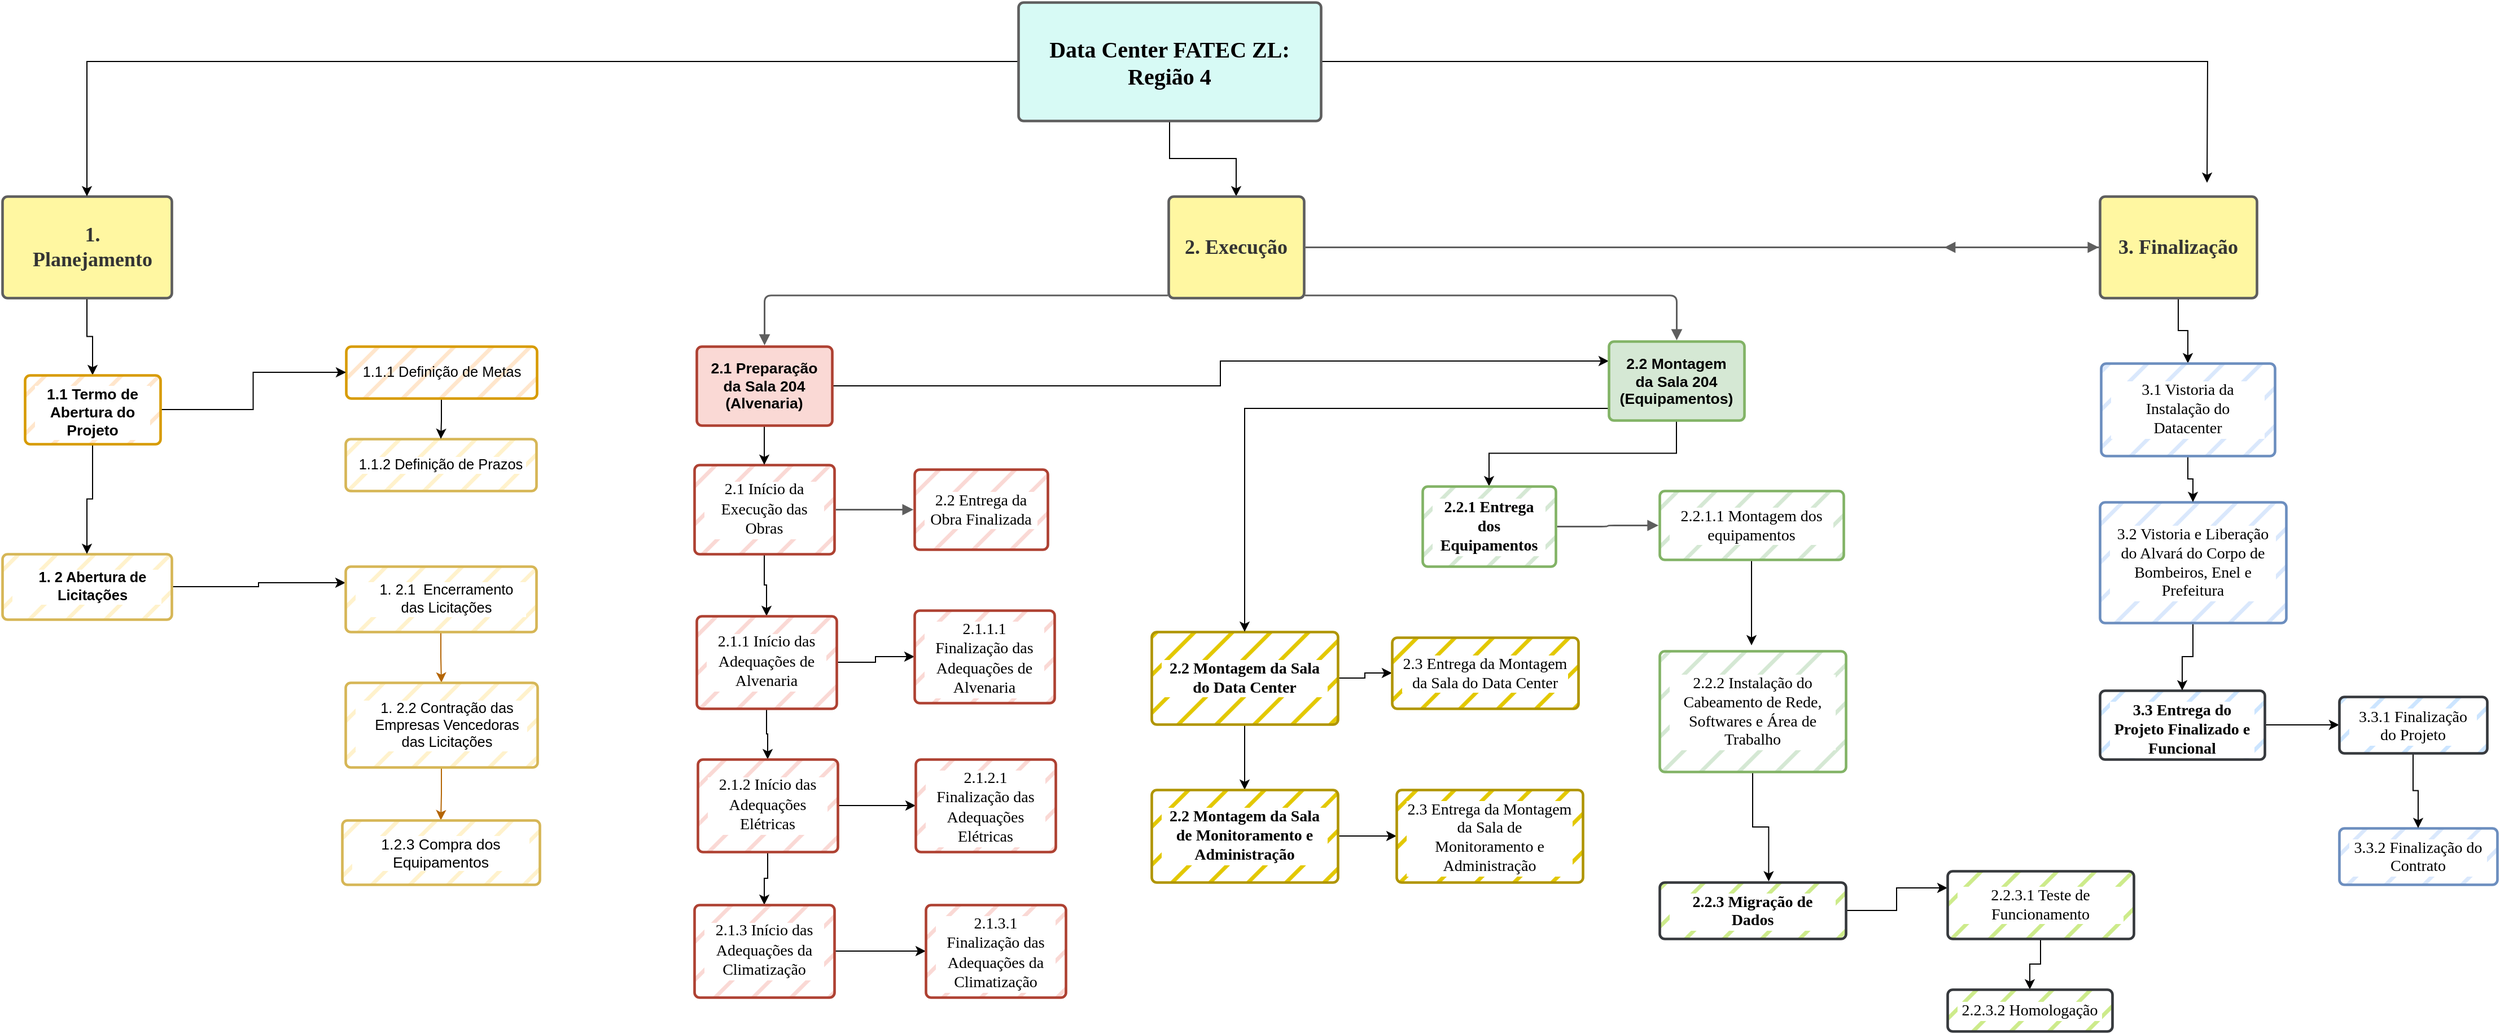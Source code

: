 <mxfile version="20.3.1" type="github"><diagram id="pBVWvam3wnCtwDXCx5tf" name="Página-1"><mxGraphModel dx="4152" dy="2156" grid="1" gridSize="10" guides="1" tooltips="1" connect="1" arrows="1" fold="1" page="1" pageScale="1" pageWidth="827" pageHeight="1169" math="0" shadow="0"><root><mxCell id="0"/><mxCell id="1" parent="0"/><mxCell id="UnOlbadOd7ll6OuZDbeb-7" style="edgeStyle=orthogonalEdgeStyle;rounded=0;orthogonalLoop=1;jettySize=auto;html=1;fontFamily=Times New Roman;fontSize=14;fontColor=none;" edge="1" parent="1" source="cai903bxbJSRQh_kawU3-7" target="cai903bxbJSRQh_kawU3-39"><mxGeometry relative="1" as="geometry"/></mxCell><UserObject label="&lt;ol style=&quot;margin: 0px; padding-left: 10px; list-style-position: inside; list-style-type: decimal; font-size: 18px;&quot;&gt;&lt;li style=&quot;text-align: center; color: rgb(51, 51, 51); font-size: 18px;&quot;&gt;&lt;span style=&quot;margin-left: 0px; margin-top: -2px; font-size: 18px;&quot;&gt;&lt;span style=&quot;font-size: 18px; color: rgb(51, 51, 51);&quot;&gt;Planejamento&lt;/span&gt;&lt;/span&gt;&lt;/li&gt;&lt;/ol&gt;" lucidchartObjectId="dANJ43AdOED." id="cai903bxbJSRQh_kawU3-7"><mxCell style="html=1;overflow=block;blockSpacing=1;whiteSpace=wrap;fontSize=18;spacing=9;strokeColor=#5e5e5e;strokeOpacity=100;fillOpacity=100;rounded=1;absoluteArcSize=1;arcSize=9;fillColor=#fff7a1;strokeWidth=2.3;fontFamily=Times New Roman;fontStyle=1" parent="1" vertex="1"><mxGeometry x="136" y="301" width="150" height="90" as="geometry"/></mxCell></UserObject><UserObject label="" lucidchartObjectId="IBNJFD.9jjcm" id="cai903bxbJSRQh_kawU3-9"><mxCell style="html=1;jettySize=18;whiteSpace=wrap;fontSize=16;strokeColor=#5E5E5E;strokeWidth=1.5;rounded=1;arcSize=12;edgeStyle=orthogonalEdgeStyle;startArrow=none;endArrow=block;endFill=1;exitX=1.009;exitY=0.5;exitPerimeter=0;entryX=-0.008;entryY=0.5;entryPerimeter=0;fontFamily=Times New Roman;" parent="1" source="cai903bxbJSRQh_kawU3-20" target="cai903bxbJSRQh_kawU3-21" edge="1"><mxGeometry width="100" height="100" relative="1" as="geometry"><Array as="points"/></mxGeometry></mxCell></UserObject><mxCell id="cai903bxbJSRQh_kawU3-96" style="edgeStyle=orthogonalEdgeStyle;rounded=0;orthogonalLoop=1;jettySize=auto;html=1;fontFamily=Times New Roman;fontSize=20;" parent="1" source="cai903bxbJSRQh_kawU3-10" target="cai903bxbJSRQh_kawU3-20" edge="1"><mxGeometry relative="1" as="geometry"/></mxCell><mxCell id="cai903bxbJSRQh_kawU3-97" style="edgeStyle=orthogonalEdgeStyle;rounded=0;orthogonalLoop=1;jettySize=auto;html=1;fontFamily=Times New Roman;fontSize=20;" parent="1" source="cai903bxbJSRQh_kawU3-10" edge="1"><mxGeometry relative="1" as="geometry"><mxPoint x="2089" y="289" as="targetPoint"/></mxGeometry></mxCell><mxCell id="UnOlbadOd7ll6OuZDbeb-6" style="edgeStyle=orthogonalEdgeStyle;rounded=0;orthogonalLoop=1;jettySize=auto;html=1;entryX=0.5;entryY=0;entryDx=0;entryDy=0;fontFamily=Times New Roman;fontSize=14;fontColor=none;" edge="1" parent="1" source="cai903bxbJSRQh_kawU3-10" target="cai903bxbJSRQh_kawU3-7"><mxGeometry relative="1" as="geometry"/></mxCell><UserObject label="Data Center  FATEC ZL: Região 4" lucidchartObjectId="nCNJGLdHx1h4" id="cai903bxbJSRQh_kawU3-10"><mxCell style="html=1;overflow=block;blockSpacing=1;whiteSpace=wrap;fontSize=20;fontColor=default;fontStyle=1;align=center;spacing=9;strokeColor=#5e5e5e;strokeOpacity=100;fillOpacity=100;rounded=1;absoluteArcSize=1;arcSize=9;fillColor=#d7faf5;strokeWidth=2.3;fontFamily=Times New Roman;labelBackgroundColor=none;verticalAlign=middle;" parent="1" vertex="1"><mxGeometry x="1036" y="129" width="268" height="105" as="geometry"/></mxCell></UserObject><mxCell id="UnOlbadOd7ll6OuZDbeb-10" style="edgeStyle=orthogonalEdgeStyle;rounded=0;orthogonalLoop=1;jettySize=auto;html=1;entryX=0;entryY=0.25;entryDx=0;entryDy=0;fontFamily=Times New Roman;fontSize=14;fontColor=none;" edge="1" parent="1" source="cai903bxbJSRQh_kawU3-17" target="cai903bxbJSRQh_kawU3-25"><mxGeometry relative="1" as="geometry"/></mxCell><UserObject label="&lt;ol style=&quot;margin: 0px; padding-left: 10px;list-style-position: inside; list-style-type:decimal&quot;&gt;&lt;li style=&quot;text-align:center;color:#000000;font-size:12.7px;&quot;&gt;&lt;span style=&quot;margin-left: 0px;margin-top: -2px;&quot;&gt;&lt;span style=&quot;font-size:12.7px;color:#000000;&quot;&gt;2 Abertura de Licitações&lt;/span&gt;&lt;/span&gt;&lt;/li&gt;&lt;/ol&gt;" lucidchartObjectId="9GNJ9Z34LmmI" id="cai903bxbJSRQh_kawU3-17"><mxCell style="html=1;overflow=block;blockSpacing=1;whiteSpace=wrap;fontSize=13;spacing=9;strokeColor=#d6b656;strokeOpacity=100;fillOpacity=100;rounded=1;absoluteArcSize=1;arcSize=9;fillColor=#fff2cc;strokeWidth=2.3;fillStyle=hatch;fontStyle=1;labelBorderColor=none;labelBackgroundColor=default;" parent="1" vertex="1"><mxGeometry x="136" y="618" width="150" height="58" as="geometry"/></mxCell></UserObject><UserObject label="1.1.2 Definição de Prazos" lucidchartObjectId="OINJUcEOpU69" id="cai903bxbJSRQh_kawU3-18"><mxCell style="html=1;overflow=block;blockSpacing=1;whiteSpace=wrap;fontSize=12.7;align=center;spacing=9;strokeColor=#d6b656;strokeOpacity=100;rounded=1;absoluteArcSize=1;arcSize=9;strokeWidth=2.3;fillColor=#fff2cc;fillStyle=hatch;labelBackgroundColor=default;" parent="1" vertex="1"><mxGeometry x="440" y="516" width="169" height="46" as="geometry"/></mxCell></UserObject><mxCell id="cai903bxbJSRQh_kawU3-82" style="edgeStyle=orthogonalEdgeStyle;rounded=0;orthogonalLoop=1;jettySize=auto;html=1;fontFamily=Times New Roman;fontSize=14;" parent="1" source="cai903bxbJSRQh_kawU3-19" edge="1"><mxGeometry relative="1" as="geometry"><mxPoint x="1685.5" y="699" as="targetPoint"/></mxGeometry></mxCell><UserObject label="2.2.1.1 Montagem dos equipamentos" lucidchartObjectId="fWNJ.m-0Mv20" id="cai903bxbJSRQh_kawU3-19"><mxCell style="html=1;overflow=block;blockSpacing=1;whiteSpace=wrap;fontSize=14;align=center;spacing=9;strokeColor=#82b366;strokeOpacity=100;rounded=1;absoluteArcSize=1;arcSize=9;strokeWidth=2.3;fontFamily=Times New Roman;fillColor=#d5e8d4;gradientColor=none;fillStyle=hatch;labelBackgroundColor=default;" parent="1" vertex="1"><mxGeometry x="1604" y="562" width="163" height="61" as="geometry"/></mxCell></UserObject><UserObject label="2. Execução" lucidchartObjectId="JANJaRIf61rP" id="cai903bxbJSRQh_kawU3-20"><mxCell style="html=1;overflow=block;blockSpacing=1;whiteSpace=wrap;fontSize=18;fontColor=#333333;fontStyle=1;align=center;spacing=9;strokeColor=#5e5e5e;strokeOpacity=100;fillOpacity=100;rounded=1;absoluteArcSize=1;arcSize=9;fillColor=#fff7a1;strokeWidth=2.3;fontFamily=Times New Roman;" parent="1" vertex="1"><mxGeometry x="1169" y="301" width="120" height="90" as="geometry"/></mxCell></UserObject><mxCell id="cai903bxbJSRQh_kawU3-86" value="" style="edgeStyle=orthogonalEdgeStyle;rounded=0;orthogonalLoop=1;jettySize=auto;html=1;" parent="1" source="cai903bxbJSRQh_kawU3-21" target="cai903bxbJSRQh_kawU3-34" edge="1"><mxGeometry relative="1" as="geometry"/></mxCell><UserObject label="3. Finalização" lucidchartObjectId="YANJnLT.GxSS" id="cai903bxbJSRQh_kawU3-21"><mxCell style="html=1;overflow=block;blockSpacing=1;whiteSpace=wrap;fontSize=18;fontColor=#333333;fontStyle=1;align=center;spacing=9;strokeColor=#5e5e5e;strokeOpacity=100;fillOpacity=100;rounded=1;absoluteArcSize=1;arcSize=9;fillColor=#fff7a1;strokeWidth=2.3;fontFamily=Times New Roman;" parent="1" vertex="1"><mxGeometry x="1994" y="301" width="139" height="90" as="geometry"/></mxCell></UserObject><mxCell id="UnOlbadOd7ll6OuZDbeb-11" value="" style="edgeStyle=orthogonalEdgeStyle;rounded=0;orthogonalLoop=1;jettySize=auto;html=1;fontFamily=Times New Roman;fontSize=14;fontColor=none;" edge="1" parent="1" source="cai903bxbJSRQh_kawU3-22" target="cai903bxbJSRQh_kawU3-50"><mxGeometry relative="1" as="geometry"/></mxCell><UserObject label="3.3 Entrega do Projeto Finalizado e Funcional" lucidchartObjectId="w2NJUesuRy0x" id="cai903bxbJSRQh_kawU3-22"><mxCell style="html=1;overflow=block;blockSpacing=1;whiteSpace=wrap;fontSize=14;align=center;spacing=9;strokeColor=#36393d;strokeOpacity=100;rounded=1;absoluteArcSize=1;arcSize=9;strokeWidth=2.3;fontFamily=Times New Roman;fillColor=#cce5ff;fillStyle=hatch;fontStyle=1;labelBackgroundColor=default;" parent="1" vertex="1"><mxGeometry x="1994" y="739" width="146" height="61" as="geometry"/></mxCell></UserObject><UserObject label="" lucidchartObjectId="BbyRDQjbFFKZ" id="cai903bxbJSRQh_kawU3-23"><mxCell style="html=1;jettySize=18;whiteSpace=wrap;fontSize=16;strokeColor=#5E5E5E;strokeWidth=1.5;rounded=1;arcSize=12;edgeStyle=orthogonalEdgeStyle;startArrow=none;endArrow=block;endFill=1;exitX=-0.008;exitY=0.5;exitPerimeter=0;fontFamily=Times New Roman;" parent="1" source="cai903bxbJSRQh_kawU3-21" edge="1"><mxGeometry width="100" height="100" relative="1" as="geometry"><Array as="points"/><mxPoint x="1856" y="346" as="targetPoint"/></mxGeometry></mxCell></UserObject><mxCell id="cai903bxbJSRQh_kawU3-61" style="edgeStyle=orthogonalEdgeStyle;rounded=0;orthogonalLoop=1;jettySize=auto;html=1;entryX=0.5;entryY=0;entryDx=0;entryDy=0;fontFamily=Times New Roman;fontSize=14;" parent="1" source="cai903bxbJSRQh_kawU3-24" target="cai903bxbJSRQh_kawU3-18" edge="1"><mxGeometry relative="1" as="geometry"/></mxCell><UserObject label="1.1.1 Definição de Metas" lucidchartObjectId="MuOSCWIg~utF" id="cai903bxbJSRQh_kawU3-24"><mxCell style="html=1;overflow=block;blockSpacing=1;whiteSpace=wrap;fontSize=12.7;align=center;spacing=9;strokeColor=#d79b00;strokeOpacity=100;rounded=1;absoluteArcSize=1;arcSize=9;strokeWidth=2.3;fillColor=#ffe6cc;fillStyle=hatch;" parent="1" vertex="1"><mxGeometry x="440.5" y="434" width="169" height="46" as="geometry"/></mxCell></UserObject><mxCell id="cai903bxbJSRQh_kawU3-64" style="edgeStyle=orthogonalEdgeStyle;rounded=0;orthogonalLoop=1;jettySize=auto;html=1;exitX=0.5;exitY=1;exitDx=0;exitDy=0;fontFamily=Times New Roman;fontSize=14;fillColor=#fad7ac;strokeColor=#b46504;" parent="1" source="cai903bxbJSRQh_kawU3-25" target="cai903bxbJSRQh_kawU3-26" edge="1"><mxGeometry relative="1" as="geometry"/></mxCell><UserObject label="&lt;ol style=&quot;margin: 0px; padding-left: 10px;list-style-position: inside; list-style-type:decimal&quot;&gt;&lt;li style=&quot;text-align:center;color:#000000;font-size:12.7px;&quot;&gt;&lt;span style=&quot;margin-left: 0px;margin-top: -2px;&quot;&gt;&lt;span style=&quot;font-size:12.7px;color:#000000;&quot;&gt;2.1&amp;nbsp; Encerramento das Licitações&lt;/span&gt;&lt;/span&gt;&lt;/li&gt;&lt;/ol&gt;" lucidchartObjectId="6vOSfZUh_YUq" id="cai903bxbJSRQh_kawU3-25"><mxCell style="html=1;overflow=block;blockSpacing=1;whiteSpace=wrap;fontSize=13;spacing=9;verticalAlign=middle;strokeColor=#d6b656;strokeOpacity=100;rounded=1;absoluteArcSize=1;arcSize=9;strokeWidth=2.3;fillColor=#fff2cc;fillStyle=hatch;labelBackgroundColor=default;" parent="1" vertex="1"><mxGeometry x="440" y="629" width="169" height="58" as="geometry"/></mxCell></UserObject><mxCell id="cai903bxbJSRQh_kawU3-65" style="edgeStyle=orthogonalEdgeStyle;rounded=0;orthogonalLoop=1;jettySize=auto;html=1;exitX=0.5;exitY=1;exitDx=0;exitDy=0;fontFamily=Times New Roman;fontSize=14;fillColor=#fad7ac;strokeColor=#b46504;" parent="1" source="cai903bxbJSRQh_kawU3-26" target="cai903bxbJSRQh_kawU3-45" edge="1"><mxGeometry relative="1" as="geometry"/></mxCell><UserObject label="&lt;ol style=&quot;margin: 0px; padding-left: 10px;list-style-position: inside; list-style-type:decimal&quot;&gt;&lt;li style=&quot;text-align:center;color:#000000;font-size:12.7px;&quot;&gt;&lt;span style=&quot;margin-left: 0px;margin-top: -2px;&quot;&gt;&lt;span style=&quot;font-size:12.7px;color:#000000;&quot;&gt;2.2 Contração das Empresas Vencedoras das Licitações&lt;/span&gt;&lt;/span&gt;&lt;/li&gt;&lt;/ol&gt;" lucidchartObjectId="cxOS3NxWoWSm" id="cai903bxbJSRQh_kawU3-26"><mxCell style="html=1;overflow=block;blockSpacing=1;whiteSpace=wrap;fontSize=13;spacing=9;verticalAlign=middle;strokeColor=#d6b656;strokeOpacity=100;rounded=1;absoluteArcSize=1;arcSize=9;strokeWidth=2.3;fillColor=#fff2cc;fillStyle=hatch;labelBackgroundColor=default;labelBorderColor=none;" parent="1" vertex="1"><mxGeometry x="440" y="732" width="170" height="75" as="geometry"/></mxCell></UserObject><mxCell id="cai903bxbJSRQh_kawU3-75" style="edgeStyle=orthogonalEdgeStyle;rounded=0;orthogonalLoop=1;jettySize=auto;html=1;entryX=0.5;entryY=0;entryDx=0;entryDy=0;fontFamily=Times New Roman;fontSize=14;" parent="1" source="cai903bxbJSRQh_kawU3-27" target="cai903bxbJSRQh_kawU3-51" edge="1"><mxGeometry relative="1" as="geometry"/></mxCell><UserObject label="&lt;div style=&quot;display: flex; justify-content: center; text-align: center; align-items: baseline; font-size: 14px; line-height: 1.25; margin-top: -2px;&quot;&gt;&lt;span style=&quot;font-size: 14px;&quot;&gt;&lt;span style=&quot;font-size: 14px; color: rgb(0, 0, 0);&quot;&gt;2.1&amp;nbsp;&lt;/span&gt;&lt;span style=&quot;font-size: 14px; color: rgb(0, 0, 0);&quot;&gt;Início da Execução das Obras&lt;/span&gt;&lt;/span&gt;&lt;/div&gt;" lucidchartObjectId="3AOSuWF~WWvn" id="cai903bxbJSRQh_kawU3-27"><mxCell style="html=1;overflow=block;blockSpacing=1;whiteSpace=wrap;fontSize=14;spacing=9;verticalAlign=middle;strokeColor=#ae4132;strokeOpacity=100;rounded=1;absoluteArcSize=1;arcSize=9;strokeWidth=2.3;fontFamily=Times New Roman;fillColor=#fad9d5;fillStyle=hatch;labelBackgroundColor=default;" parent="1" vertex="1"><mxGeometry x="749" y="539" width="124" height="79" as="geometry"/></mxCell></UserObject><UserObject label="2.2 Entrega da Obra Finalizada" lucidchartObjectId="CBOS3g9Kykc1" id="cai903bxbJSRQh_kawU3-28"><mxCell style="html=1;overflow=block;blockSpacing=1;whiteSpace=wrap;fontSize=14;align=center;spacing=9;verticalAlign=middle;strokeColor=#ae4132;strokeOpacity=100;rounded=1;absoluteArcSize=1;arcSize=9;strokeWidth=2.3;fontFamily=Times New Roman;fillColor=#fad9d5;fillStyle=hatch;gradientColor=none;labelBackgroundColor=default;" parent="1" vertex="1"><mxGeometry x="944" y="543" width="118" height="71" as="geometry"/></mxCell></UserObject><mxCell id="cai903bxbJSRQh_kawU3-76" value="" style="edgeStyle=orthogonalEdgeStyle;rounded=0;orthogonalLoop=1;jettySize=auto;html=1;fontFamily=Times New Roman;fontSize=14;" parent="1" source="cai903bxbJSRQh_kawU3-29" target="cai903bxbJSRQh_kawU3-57" edge="1"><mxGeometry relative="1" as="geometry"/></mxCell><mxCell id="cai903bxbJSRQh_kawU3-80" style="edgeStyle=orthogonalEdgeStyle;rounded=0;orthogonalLoop=1;jettySize=auto;html=1;entryX=0;entryY=0.5;entryDx=0;entryDy=0;fontFamily=Times New Roman;fontSize=14;" parent="1" source="cai903bxbJSRQh_kawU3-29" target="cai903bxbJSRQh_kawU3-58" edge="1"><mxGeometry relative="1" as="geometry"/></mxCell><UserObject label="2.2 Montagem da Sala do Data Center" lucidchartObjectId="bKOSFMvT~xI9" id="cai903bxbJSRQh_kawU3-29"><mxCell style="html=1;overflow=block;blockSpacing=1;whiteSpace=wrap;fontSize=14;align=center;spacing=9;verticalAlign=middle;strokeColor=#B09500;strokeOpacity=100;rounded=1;absoluteArcSize=1;arcSize=9;strokeWidth=2.3;fontFamily=Times New Roman;fillColor=#e3c800;fillStyle=hatch;fontColor=#000000;fontStyle=1;labelBackgroundColor=default;" parent="1" vertex="1"><mxGeometry x="1154" y="687" width="165" height="82" as="geometry"/></mxCell></UserObject><mxCell id="cai903bxbJSRQh_kawU3-83" style="edgeStyle=orthogonalEdgeStyle;rounded=0;orthogonalLoop=1;jettySize=auto;html=1;entryX=0.586;entryY=-0.016;entryDx=0;entryDy=0;entryPerimeter=0;fontFamily=Times New Roman;fontSize=14;" parent="1" source="cai903bxbJSRQh_kawU3-30" target="cai903bxbJSRQh_kawU3-31" edge="1"><mxGeometry relative="1" as="geometry"/></mxCell><UserObject label="2.2.2 Instalação do Cabeamento de Rede, Softwares e Área de Trabalho" lucidchartObjectId="2KOSN_ak6Po3" id="cai903bxbJSRQh_kawU3-30"><mxCell style="html=1;overflow=block;blockSpacing=1;whiteSpace=wrap;fontSize=14;align=center;spacing=9;verticalAlign=middle;strokeColor=#82b366;strokeOpacity=100;rounded=1;absoluteArcSize=1;arcSize=9;strokeWidth=2.3;fontFamily=Times New Roman;fillColor=#d5e8d4;gradientColor=none;fillStyle=hatch;labelBackgroundColor=default;" parent="1" vertex="1"><mxGeometry x="1604" y="704" width="165" height="107" as="geometry"/></mxCell></UserObject><mxCell id="cai903bxbJSRQh_kawU3-84" style="edgeStyle=orthogonalEdgeStyle;rounded=0;orthogonalLoop=1;jettySize=auto;html=1;entryX=0;entryY=0.25;entryDx=0;entryDy=0;fontFamily=Times New Roman;fontSize=14;" parent="1" source="cai903bxbJSRQh_kawU3-31" target="cai903bxbJSRQh_kawU3-32" edge="1"><mxGeometry relative="1" as="geometry"/></mxCell><UserObject label="2.2.3 Migração de Dados" lucidchartObjectId="eMOSCsfmUV2S" id="cai903bxbJSRQh_kawU3-31"><mxCell style="html=1;overflow=block;blockSpacing=1;whiteSpace=wrap;fontSize=14;align=center;spacing=9;verticalAlign=middle;strokeColor=#36393d;strokeOpacity=100;rounded=1;absoluteArcSize=1;arcSize=9;strokeWidth=2.3;fontFamily=Times New Roman;fillColor=#cdeb8b;fillStyle=hatch;fontStyle=1;labelBackgroundColor=default;" parent="1" vertex="1"><mxGeometry x="1604" y="909" width="165" height="50" as="geometry"/></mxCell></UserObject><mxCell id="cai903bxbJSRQh_kawU3-85" value="" style="edgeStyle=orthogonalEdgeStyle;rounded=0;orthogonalLoop=1;jettySize=auto;html=1;fontFamily=Times New Roman;fontSize=14;" parent="1" source="cai903bxbJSRQh_kawU3-32" target="cai903bxbJSRQh_kawU3-35" edge="1"><mxGeometry relative="1" as="geometry"/></mxCell><UserObject label="2.2.3.1 Teste de Funcionamento" lucidchartObjectId="XMOSXZxI9fiz" id="cai903bxbJSRQh_kawU3-32"><mxCell style="html=1;overflow=block;blockSpacing=1;whiteSpace=wrap;fontSize=14;align=center;spacing=9;verticalAlign=middle;strokeColor=#36393d;strokeOpacity=100;rounded=1;absoluteArcSize=1;arcSize=9;strokeWidth=2.3;fontFamily=Times New Roman;fillColor=#cdeb8b;fillStyle=hatch;labelBackgroundColor=default;" parent="1" vertex="1"><mxGeometry x="1859" y="899" width="165" height="60" as="geometry"/></mxCell></UserObject><mxCell id="cai903bxbJSRQh_kawU3-88" value="" style="edgeStyle=orthogonalEdgeStyle;rounded=0;orthogonalLoop=1;jettySize=auto;html=1;fontFamily=Times New Roman;fontSize=14;" parent="1" source="cai903bxbJSRQh_kawU3-33" target="cai903bxbJSRQh_kawU3-22" edge="1"><mxGeometry relative="1" as="geometry"/></mxCell><UserObject label="3.2 Vistoria e Liberação do Alvará do Corpo de Bombeiros, Enel e Prefeitura" lucidchartObjectId="ENOS3q206GP0" id="cai903bxbJSRQh_kawU3-33"><mxCell style="html=1;overflow=block;blockSpacing=1;whiteSpace=wrap;fontSize=14;align=center;spacing=9;verticalAlign=middle;strokeColor=#6c8ebf;strokeOpacity=100;rounded=1;absoluteArcSize=1;arcSize=9;strokeWidth=2.3;fontFamily=Times New Roman;fillColor=#dae8fc;gradientColor=none;fillStyle=hatch;labelBackgroundColor=default;" parent="1" vertex="1"><mxGeometry x="1994" y="572" width="165" height="107" as="geometry"/></mxCell></UserObject><mxCell id="cai903bxbJSRQh_kawU3-87" value="" style="edgeStyle=orthogonalEdgeStyle;rounded=0;orthogonalLoop=1;jettySize=auto;html=1;fontFamily=Times New Roman;fontSize=14;" parent="1" source="cai903bxbJSRQh_kawU3-34" target="cai903bxbJSRQh_kawU3-33" edge="1"><mxGeometry relative="1" as="geometry"/></mxCell><UserObject label="3.1 Vistoria da Instalação do Datacenter" lucidchartObjectId="WOOSryyBbSVS" id="cai903bxbJSRQh_kawU3-34"><mxCell style="html=1;overflow=block;blockSpacing=1;whiteSpace=wrap;fontSize=14;align=center;spacing=9;verticalAlign=middle;strokeColor=#6c8ebf;strokeOpacity=100;rounded=1;absoluteArcSize=1;arcSize=9;strokeWidth=2.3;fontFamily=Times New Roman;fillColor=#dae8fc;gradientColor=none;fillStyle=hatch;labelBackgroundColor=default;" parent="1" vertex="1"><mxGeometry x="1995" y="449" width="154" height="82" as="geometry"/></mxCell></UserObject><UserObject label="2.2.3.2 Homologação" lucidchartObjectId="1POSucnU6bur" id="cai903bxbJSRQh_kawU3-35"><mxCell style="html=1;overflow=block;blockSpacing=1;whiteSpace=wrap;fontSize=14;align=center;spacing=9;strokeColor=#36393d;strokeOpacity=100;rounded=1;absoluteArcSize=1;arcSize=9;strokeWidth=2.3;fontFamily=Times New Roman;fillColor=#cdeb8b;fillStyle=hatch;labelBackgroundColor=default;" parent="1" vertex="1"><mxGeometry x="1859" y="1004" width="146" height="37" as="geometry"/></mxCell></UserObject><mxCell id="cai903bxbJSRQh_kawU3-66" value="" style="edgeStyle=orthogonalEdgeStyle;rounded=0;orthogonalLoop=1;jettySize=auto;html=1;fontFamily=Times New Roman;fontSize=14;" parent="1" source="cai903bxbJSRQh_kawU3-36" target="cai903bxbJSRQh_kawU3-27" edge="1"><mxGeometry relative="1" as="geometry"/></mxCell><mxCell id="cai903bxbJSRQh_kawU3-92" style="edgeStyle=orthogonalEdgeStyle;rounded=0;orthogonalLoop=1;jettySize=auto;html=1;entryX=0;entryY=0.25;entryDx=0;entryDy=0;fontFamily=Times New Roman;fontSize=20;" parent="1" source="cai903bxbJSRQh_kawU3-36" target="cai903bxbJSRQh_kawU3-37" edge="1"><mxGeometry relative="1" as="geometry"/></mxCell><UserObject label="2.1 Preparação da Sala 204 (Alvenaria)" lucidchartObjectId="7F~Uc6eeRjyJ" id="cai903bxbJSRQh_kawU3-36"><mxCell style="html=1;overflow=block;blockSpacing=1;whiteSpace=wrap;fontSize=13.3;spacing=9;verticalAlign=middle;strokeColor=#ae4132;strokeOpacity=100;fillOpacity=100;rounded=1;absoluteArcSize=1;arcSize=9;fillColor=#fad9d5;strokeWidth=2.3;fillStyle=auto;fontStyle=1" parent="1" vertex="1"><mxGeometry x="751" y="434" width="120" height="70" as="geometry"/></mxCell></UserObject><mxCell id="cai903bxbJSRQh_kawU3-77" style="edgeStyle=orthogonalEdgeStyle;rounded=0;orthogonalLoop=1;jettySize=auto;html=1;entryX=0.5;entryY=0;entryDx=0;entryDy=0;" parent="1" source="cai903bxbJSRQh_kawU3-37" target="cai903bxbJSRQh_kawU3-29" edge="1"><mxGeometry relative="1" as="geometry"><Array as="points"><mxPoint x="1236" y="489"/></Array></mxGeometry></mxCell><mxCell id="cai903bxbJSRQh_kawU3-78" style="edgeStyle=orthogonalEdgeStyle;rounded=0;orthogonalLoop=1;jettySize=auto;html=1;entryX=0.5;entryY=0;entryDx=0;entryDy=0;fontFamily=Times New Roman;fontSize=14;exitX=0.5;exitY=1;exitDx=0;exitDy=0;" parent="1" source="cai903bxbJSRQh_kawU3-37" target="cai903bxbJSRQh_kawU3-47" edge="1"><mxGeometry relative="1" as="geometry"/></mxCell><UserObject label="2.2 Montagem da Sala 204 (Equipamentos)" lucidchartObjectId="aG~U1RdPSM._" id="cai903bxbJSRQh_kawU3-37"><mxCell style="html=1;overflow=block;blockSpacing=1;whiteSpace=wrap;fontSize=13.3;spacing=9;strokeColor=#82b366;strokeOpacity=100;fillOpacity=100;rounded=1;absoluteArcSize=1;arcSize=9;fillColor=#d5e8d4;strokeWidth=2.3;gradientColor=none;fontStyle=1" parent="1" vertex="1"><mxGeometry x="1559" y="429.5" width="120" height="70" as="geometry"/></mxCell></UserObject><mxCell id="UnOlbadOd7ll6OuZDbeb-8" style="edgeStyle=orthogonalEdgeStyle;rounded=0;orthogonalLoop=1;jettySize=auto;html=1;entryX=0;entryY=0.5;entryDx=0;entryDy=0;fontFamily=Times New Roman;fontSize=14;fontColor=none;" edge="1" parent="1" source="cai903bxbJSRQh_kawU3-39" target="cai903bxbJSRQh_kawU3-24"><mxGeometry relative="1" as="geometry"/></mxCell><mxCell id="UnOlbadOd7ll6OuZDbeb-9" style="edgeStyle=orthogonalEdgeStyle;rounded=0;orthogonalLoop=1;jettySize=auto;html=1;entryX=0.5;entryY=0;entryDx=0;entryDy=0;fontFamily=Times New Roman;fontSize=14;fontColor=none;" edge="1" parent="1" source="cai903bxbJSRQh_kawU3-39" target="cai903bxbJSRQh_kawU3-17"><mxGeometry relative="1" as="geometry"/></mxCell><UserObject label="1.1 Termo de Abertura do Projeto" lucidchartObjectId="FJ~UzkapIA8n" id="cai903bxbJSRQh_kawU3-39"><mxCell style="html=1;overflow=block;blockSpacing=1;whiteSpace=wrap;fontSize=13.3;spacing=9;strokeColor=#d79b00;strokeOpacity=100;fillOpacity=100;rounded=1;absoluteArcSize=1;arcSize=9;fillColor=#ffe6cc;strokeWidth=2.3;fillStyle=hatch;fontStyle=1;labelBackgroundColor=default;" parent="1" vertex="1"><mxGeometry x="156" y="459.5" width="120" height="61" as="geometry"/></mxCell></UserObject><UserObject label="" lucidchartObjectId="3R~U0hzKesV8" id="cai903bxbJSRQh_kawU3-43"><mxCell style="html=1;jettySize=18;whiteSpace=wrap;fontSize=13;strokeColor=#5E5E5E;strokeWidth=1.5;rounded=1;arcSize=12;edgeStyle=orthogonalEdgeStyle;startArrow=none;endArrow=block;endFill=1;exitX=-0.006;exitY=0.973;exitPerimeter=0;entryX=0.5;entryY=-0.016;entryPerimeter=0;" parent="1" source="cai903bxbJSRQh_kawU3-20" target="cai903bxbJSRQh_kawU3-36" edge="1"><mxGeometry width="100" height="100" relative="1" as="geometry"><Array as="points"/></mxGeometry></mxCell></UserObject><UserObject label="" lucidchartObjectId=".R~UCiNO8TOI" id="cai903bxbJSRQh_kawU3-44"><mxCell style="html=1;jettySize=18;whiteSpace=wrap;fontSize=13;strokeColor=#5E5E5E;strokeWidth=1.5;rounded=1;arcSize=12;edgeStyle=orthogonalEdgeStyle;startArrow=none;endArrow=block;endFill=1;exitX=1.006;exitY=0.973;exitPerimeter=0;entryX=0.5;entryY=-0.016;entryPerimeter=0;" parent="1" source="cai903bxbJSRQh_kawU3-20" target="cai903bxbJSRQh_kawU3-37" edge="1"><mxGeometry width="100" height="100" relative="1" as="geometry"><Array as="points"/></mxGeometry></mxCell></UserObject><UserObject label="1.2.3 Compra dos Equipamentos" lucidchartObjectId="2U~UMuJ9ARkn" id="cai903bxbJSRQh_kawU3-45"><mxCell style="html=1;overflow=block;blockSpacing=1;whiteSpace=wrap;fontSize=13.3;spacing=9;strokeColor=#d6b656;strokeOpacity=100;rounded=1;absoluteArcSize=1;arcSize=9;strokeWidth=2.3;fillColor=#fff2cc;fillStyle=hatch;labelBackgroundColor=default;" parent="1" vertex="1"><mxGeometry x="437" y="854" width="175" height="57" as="geometry"/></mxCell></UserObject><UserObject label="" lucidchartObjectId="n1~USRsfwJgs" id="cai903bxbJSRQh_kawU3-46"><mxCell style="html=1;jettySize=18;whiteSpace=wrap;fontSize=14;strokeColor=#5E5E5E;strokeWidth=1.5;rounded=1;arcSize=12;edgeStyle=orthogonalEdgeStyle;startArrow=none;endArrow=block;endFill=1;exitX=1.009;exitY=0.5;exitPerimeter=0;entryX=-0.009;entryY=0.5;entryPerimeter=0;fontFamily=Times New Roman;" parent="1" source="cai903bxbJSRQh_kawU3-27" target="cai903bxbJSRQh_kawU3-28" edge="1"><mxGeometry width="100" height="100" relative="1" as="geometry"><Array as="points"/></mxGeometry></mxCell></UserObject><UserObject label="2.2.1 Entrega dos Equipamentos" lucidchartObjectId="N1~UOTDWuj9r" id="cai903bxbJSRQh_kawU3-47"><mxCell style="html=1;overflow=block;blockSpacing=1;whiteSpace=wrap;fontSize=14;align=center;spacing=9;verticalAlign=middle;strokeColor=#82b366;strokeOpacity=100;rounded=1;absoluteArcSize=1;arcSize=9;strokeWidth=2.3;fontFamily=Times New Roman;fillColor=#d5e8d4;gradientColor=none;shadow=0;fillStyle=hatch;fontStyle=1;labelBackgroundColor=default;" parent="1" vertex="1"><mxGeometry x="1394" y="558" width="118" height="71" as="geometry"/></mxCell></UserObject><UserObject label="" lucidchartObjectId="53~Ua3W8JncE" id="cai903bxbJSRQh_kawU3-48"><mxCell style="html=1;jettySize=18;whiteSpace=wrap;fontSize=14;strokeColor=#5E5E5E;strokeWidth=1.5;rounded=1;arcSize=12;edgeStyle=orthogonalEdgeStyle;startArrow=none;endArrow=block;endFill=1;exitX=1.009;exitY=0.5;exitPerimeter=0;entryX=-0.007;entryY=0.5;entryPerimeter=0;fontFamily=Times New Roman;" parent="1" source="cai903bxbJSRQh_kawU3-47" target="cai903bxbJSRQh_kawU3-19" edge="1"><mxGeometry width="100" height="100" relative="1" as="geometry"><Array as="points"/></mxGeometry></mxCell></UserObject><UserObject label="3.3.2 Finalização do Contrato" lucidchartObjectId="wbaVHUlNiNCg" id="cai903bxbJSRQh_kawU3-49"><mxCell style="html=1;overflow=block;blockSpacing=1;whiteSpace=wrap;fontSize=14;spacing=9;strokeColor=#6c8ebf;strokeOpacity=100;rounded=1;absoluteArcSize=1;arcSize=9;strokeWidth=2.3;fontFamily=Times New Roman;fillColor=#dae8fc;gradientColor=none;fillStyle=hatch;labelBackgroundColor=default;" parent="1" vertex="1"><mxGeometry x="2206" y="861" width="140" height="50" as="geometry"/></mxCell></UserObject><mxCell id="UnOlbadOd7ll6OuZDbeb-12" value="" style="edgeStyle=orthogonalEdgeStyle;rounded=0;orthogonalLoop=1;jettySize=auto;html=1;fontFamily=Times New Roman;fontSize=14;fontColor=none;" edge="1" parent="1" source="cai903bxbJSRQh_kawU3-50" target="cai903bxbJSRQh_kawU3-49"><mxGeometry relative="1" as="geometry"/></mxCell><UserObject label="&lt;font style=&quot;vertical-align: inherit; font-size: 14px;&quot;&gt;&lt;font style=&quot;vertical-align: inherit; font-size: 14px;&quot;&gt;3.3.1 Finalização do Projeto&lt;/font&gt;&lt;/font&gt;" lucidchartObjectId="udaVHf9o1xEo" id="cai903bxbJSRQh_kawU3-50"><mxCell style="html=1;overflow=block;blockSpacing=1;whiteSpace=wrap;fontSize=14;spacing=9;strokeColor=#36393d;strokeOpacity=100;rounded=1;absoluteArcSize=1;arcSize=9;strokeWidth=2.3;fontFamily=Times New Roman;fillColor=#cce5ff;fillStyle=hatch;labelBackgroundColor=default;" parent="1" vertex="1"><mxGeometry x="2206" y="744.5" width="131" height="50" as="geometry"/></mxCell></UserObject><mxCell id="cai903bxbJSRQh_kawU3-68" style="edgeStyle=orthogonalEdgeStyle;rounded=0;orthogonalLoop=1;jettySize=auto;html=1;entryX=0.5;entryY=0;entryDx=0;entryDy=0;fontFamily=Times New Roman;fontSize=14;" parent="1" source="cai903bxbJSRQh_kawU3-51" target="cai903bxbJSRQh_kawU3-52" edge="1"><mxGeometry relative="1" as="geometry"/></mxCell><mxCell id="cai903bxbJSRQh_kawU3-73" style="edgeStyle=orthogonalEdgeStyle;rounded=0;orthogonalLoop=1;jettySize=auto;html=1;entryX=0;entryY=0.5;entryDx=0;entryDy=0;fontFamily=Times New Roman;fontSize=14;" parent="1" source="cai903bxbJSRQh_kawU3-51" target="cai903bxbJSRQh_kawU3-54" edge="1"><mxGeometry relative="1" as="geometry"/></mxCell><UserObject label="&lt;div style=&quot;display: flex; justify-content: center; text-align: center; align-items: baseline; font-size: 14px; line-height: 1.25; margin-top: -2px;&quot;&gt;&lt;span style=&quot;font-size: 14px;&quot;&gt;&lt;span style=&quot;font-size: 14px; color: rgb(0, 0, 0);&quot;&gt;2.1.1&amp;nbsp;&lt;/span&gt;&lt;span style=&quot;font-size: 14px; color: rgb(0, 0, 0);&quot;&gt;Início das Adequações de Alvenaria&lt;/span&gt;&lt;/span&gt;&lt;/div&gt;" lucidchartObjectId="_daVygb-u__b" id="cai903bxbJSRQh_kawU3-51"><mxCell style="html=1;overflow=block;blockSpacing=1;whiteSpace=wrap;fontSize=14;spacing=9;verticalAlign=middle;strokeColor=#ae4132;strokeOpacity=100;rounded=1;absoluteArcSize=1;arcSize=9;strokeWidth=2.3;fontFamily=Times New Roman;fillColor=#fad9d5;fillStyle=hatch;labelBackgroundColor=default;" parent="1" vertex="1"><mxGeometry x="751" y="673" width="124" height="82" as="geometry"/></mxCell></UserObject><mxCell id="cai903bxbJSRQh_kawU3-69" value="" style="edgeStyle=orthogonalEdgeStyle;rounded=0;orthogonalLoop=1;jettySize=auto;html=1;fontFamily=Times New Roman;fontSize=14;" parent="1" source="cai903bxbJSRQh_kawU3-52" target="cai903bxbJSRQh_kawU3-53" edge="1"><mxGeometry relative="1" as="geometry"/></mxCell><mxCell id="cai903bxbJSRQh_kawU3-71" style="edgeStyle=orthogonalEdgeStyle;rounded=0;orthogonalLoop=1;jettySize=auto;html=1;fontFamily=Times New Roman;fontSize=14;" parent="1" source="cai903bxbJSRQh_kawU3-52" target="cai903bxbJSRQh_kawU3-55" edge="1"><mxGeometry relative="1" as="geometry"/></mxCell><UserObject label="&lt;div style=&quot;display: flex; justify-content: center; text-align: center; align-items: baseline; font-size: 14px; line-height: 1.25; margin-top: -2px;&quot;&gt;&lt;span style=&quot;font-size: 14px;&quot;&gt;&lt;span style=&quot;font-size: 14px; color: rgb(0, 0, 0);&quot;&gt;2.1.2&amp;nbsp;&lt;/span&gt;&lt;span style=&quot;font-size: 14px; color: rgb(0, 0, 0);&quot;&gt;Início das Adequações Elétricas &lt;/span&gt;&lt;/span&gt;&lt;/div&gt;" lucidchartObjectId="0faV00hR1IAd" id="cai903bxbJSRQh_kawU3-52"><mxCell style="html=1;overflow=block;blockSpacing=1;whiteSpace=wrap;fontSize=14;spacing=9;verticalAlign=middle;strokeColor=#ae4132;strokeOpacity=100;rounded=1;absoluteArcSize=1;arcSize=9;strokeWidth=2.3;fontFamily=Times New Roman;fillColor=#fad9d5;fillStyle=hatch;labelBackgroundColor=default;" parent="1" vertex="1"><mxGeometry x="752" y="800" width="124" height="82" as="geometry"/></mxCell></UserObject><mxCell id="cai903bxbJSRQh_kawU3-74" style="edgeStyle=orthogonalEdgeStyle;rounded=0;orthogonalLoop=1;jettySize=auto;html=1;fontFamily=Times New Roman;fontSize=14;" parent="1" source="cai903bxbJSRQh_kawU3-53" target="cai903bxbJSRQh_kawU3-56" edge="1"><mxGeometry relative="1" as="geometry"/></mxCell><UserObject label="&lt;div style=&quot;display: flex; justify-content: center; text-align: center; align-items: baseline; font-size: 14px; line-height: 1.25; margin-top: -2px;&quot;&gt;&lt;span style=&quot;font-size: 14px;&quot;&gt;&lt;span style=&quot;font-size: 14px; color: rgb(0, 0, 0);&quot;&gt;2.1.3&amp;nbsp;&lt;/span&gt;&lt;span style=&quot;font-size: 14px; color: rgb(0, 0, 0);&quot;&gt;Início das Adequações da Climatização &lt;/span&gt;&lt;/span&gt;&lt;/div&gt;" lucidchartObjectId="3gaVFr2PTfts" id="cai903bxbJSRQh_kawU3-53"><mxCell style="html=1;overflow=block;blockSpacing=1;whiteSpace=wrap;fontSize=14;spacing=9;verticalAlign=middle;strokeColor=#ae4132;strokeOpacity=100;rounded=1;absoluteArcSize=1;arcSize=9;strokeWidth=2.3;fontFamily=Times New Roman;fillColor=#fad9d5;fillStyle=hatch;labelBackgroundColor=default;" parent="1" vertex="1"><mxGeometry x="749" y="929" width="124" height="82" as="geometry"/></mxCell></UserObject><UserObject label="&lt;div style=&quot;display: flex; justify-content: center; text-align: center; align-items: baseline; font-size: 14px; line-height: 1.25; margin-top: -2px;&quot;&gt;&lt;span style=&quot;font-size: 14px;&quot;&gt;&lt;span style=&quot;font-size: 14px; color: rgb(0, 0, 0);&quot;&gt;2.1.1.1 Finalização&lt;/span&gt;&lt;span style=&quot;font-size: 14px; color: rgb(0, 0, 0);&quot;&gt; das Adequações de Alvenaria&lt;/span&gt;&lt;/span&gt;&lt;/div&gt;" lucidchartObjectId="uraVQ5Uz3XlC" id="cai903bxbJSRQh_kawU3-54"><mxCell style="html=1;overflow=block;blockSpacing=1;whiteSpace=wrap;fontSize=14;spacing=9;verticalAlign=middle;strokeColor=#ae4132;strokeOpacity=100;rounded=1;absoluteArcSize=1;arcSize=9;strokeWidth=2.3;fontFamily=Times New Roman;fillColor=#fad9d5;fillStyle=hatch;labelBackgroundColor=default;" parent="1" vertex="1"><mxGeometry x="944" y="668" width="124" height="82" as="geometry"/></mxCell></UserObject><UserObject label="&lt;div style=&quot;display: flex; justify-content: center; text-align: center; align-items: baseline; font-size: 14px; line-height: 1.25; margin-top: -2px;&quot;&gt;&lt;span style=&quot;font-size: 14px;&quot;&gt;&lt;span style=&quot;font-size: 14px; color: rgb(0, 0, 0);&quot;&gt;2.1.2.1 Finalização&lt;/span&gt;&lt;span style=&quot;font-size: 14px; color: rgb(0, 0, 0);&quot;&gt; das Adequações Elétricas &lt;/span&gt;&lt;/span&gt;&lt;/div&gt;" lucidchartObjectId="MraVSKr1Nk~I" id="cai903bxbJSRQh_kawU3-55"><mxCell style="html=1;overflow=block;blockSpacing=1;whiteSpace=wrap;fontSize=14;spacing=9;verticalAlign=middle;strokeColor=#ae4132;strokeOpacity=100;rounded=1;absoluteArcSize=1;arcSize=9;strokeWidth=2.3;fontFamily=Times New Roman;fillColor=#fad9d5;fillStyle=hatch;labelBackgroundColor=default;" parent="1" vertex="1"><mxGeometry x="945" y="800" width="124" height="82" as="geometry"/></mxCell></UserObject><UserObject label="&lt;div style=&quot;display: flex; justify-content: center; text-align: center; align-items: baseline; font-size: 14px; line-height: 1.25; margin-top: -2px;&quot;&gt;&lt;span style=&quot;font-size: 14px;&quot;&gt;&lt;span style=&quot;font-size: 14px; color: rgb(0, 0, 0);&quot;&gt;2.1.3.1 Finalização&lt;/span&gt;&lt;span style=&quot;font-size: 14px; color: rgb(0, 0, 0);&quot;&gt; das Adequações da Climatização &lt;/span&gt;&lt;/span&gt;&lt;/div&gt;" lucidchartObjectId="dsaV177ylvNh" id="cai903bxbJSRQh_kawU3-56"><mxCell style="html=1;overflow=block;blockSpacing=1;whiteSpace=wrap;fontSize=14;spacing=9;verticalAlign=middle;strokeColor=#ae4132;strokeOpacity=100;rounded=1;absoluteArcSize=1;arcSize=9;strokeWidth=2.3;fontFamily=Times New Roman;fillColor=#fad9d5;fillStyle=hatch;labelBackgroundColor=default;" parent="1" vertex="1"><mxGeometry x="954" y="929" width="124" height="82" as="geometry"/></mxCell></UserObject><mxCell id="cai903bxbJSRQh_kawU3-81" style="edgeStyle=orthogonalEdgeStyle;rounded=0;orthogonalLoop=1;jettySize=auto;html=1;fontFamily=Times New Roman;fontSize=14;" parent="1" source="cai903bxbJSRQh_kawU3-57" target="cai903bxbJSRQh_kawU3-59" edge="1"><mxGeometry relative="1" as="geometry"/></mxCell><UserObject label="2.2 Montagem da Sala de Monitoramento e Administração" lucidchartObjectId="qwaV3.X10JCF" id="cai903bxbJSRQh_kawU3-57"><mxCell style="html=1;overflow=block;blockSpacing=1;whiteSpace=wrap;fontSize=14;align=center;spacing=9;verticalAlign=middle;strokeColor=#B09500;strokeOpacity=100;rounded=1;absoluteArcSize=1;arcSize=9;strokeWidth=2.3;fontFamily=Times New Roman;fillColor=#e3c800;fillStyle=hatch;fontColor=#000000;fontStyle=1;labelBackgroundColor=default;" parent="1" vertex="1"><mxGeometry x="1154" y="827" width="165" height="82" as="geometry"/></mxCell></UserObject><UserObject label="2.3 Entrega da Montagem da Sala do Data Center" lucidchartObjectId="lxaVizMlIhe1" id="cai903bxbJSRQh_kawU3-58"><mxCell style="html=1;overflow=block;blockSpacing=1;whiteSpace=wrap;fontSize=14;align=center;spacing=9;verticalAlign=middle;strokeColor=#B09500;strokeOpacity=100;rounded=1;absoluteArcSize=1;arcSize=9;strokeWidth=2.3;fontFamily=Times New Roman;fillColor=#e3c800;fillStyle=hatch;fontColor=#000000;labelBackgroundColor=default;" parent="1" vertex="1"><mxGeometry x="1367" y="692" width="165" height="63" as="geometry"/></mxCell></UserObject><UserObject label="2.3 Entrega da Montagem da Sala de Monitoramento e Administração" lucidchartObjectId="JxaVzvDdO1me" id="cai903bxbJSRQh_kawU3-59"><mxCell style="html=1;overflow=block;blockSpacing=1;whiteSpace=wrap;fontSize=14;align=center;spacing=9;verticalAlign=middle;strokeColor=#B09500;strokeOpacity=100;rounded=1;absoluteArcSize=1;arcSize=9;strokeWidth=2.3;fontFamily=Times New Roman;fillColor=#e3c800;fillStyle=hatch;fontColor=#000000;labelBackgroundColor=default;" parent="1" vertex="1"><mxGeometry x="1371" y="827" width="165" height="82" as="geometry"/></mxCell></UserObject></root></mxGraphModel></diagram></mxfile>